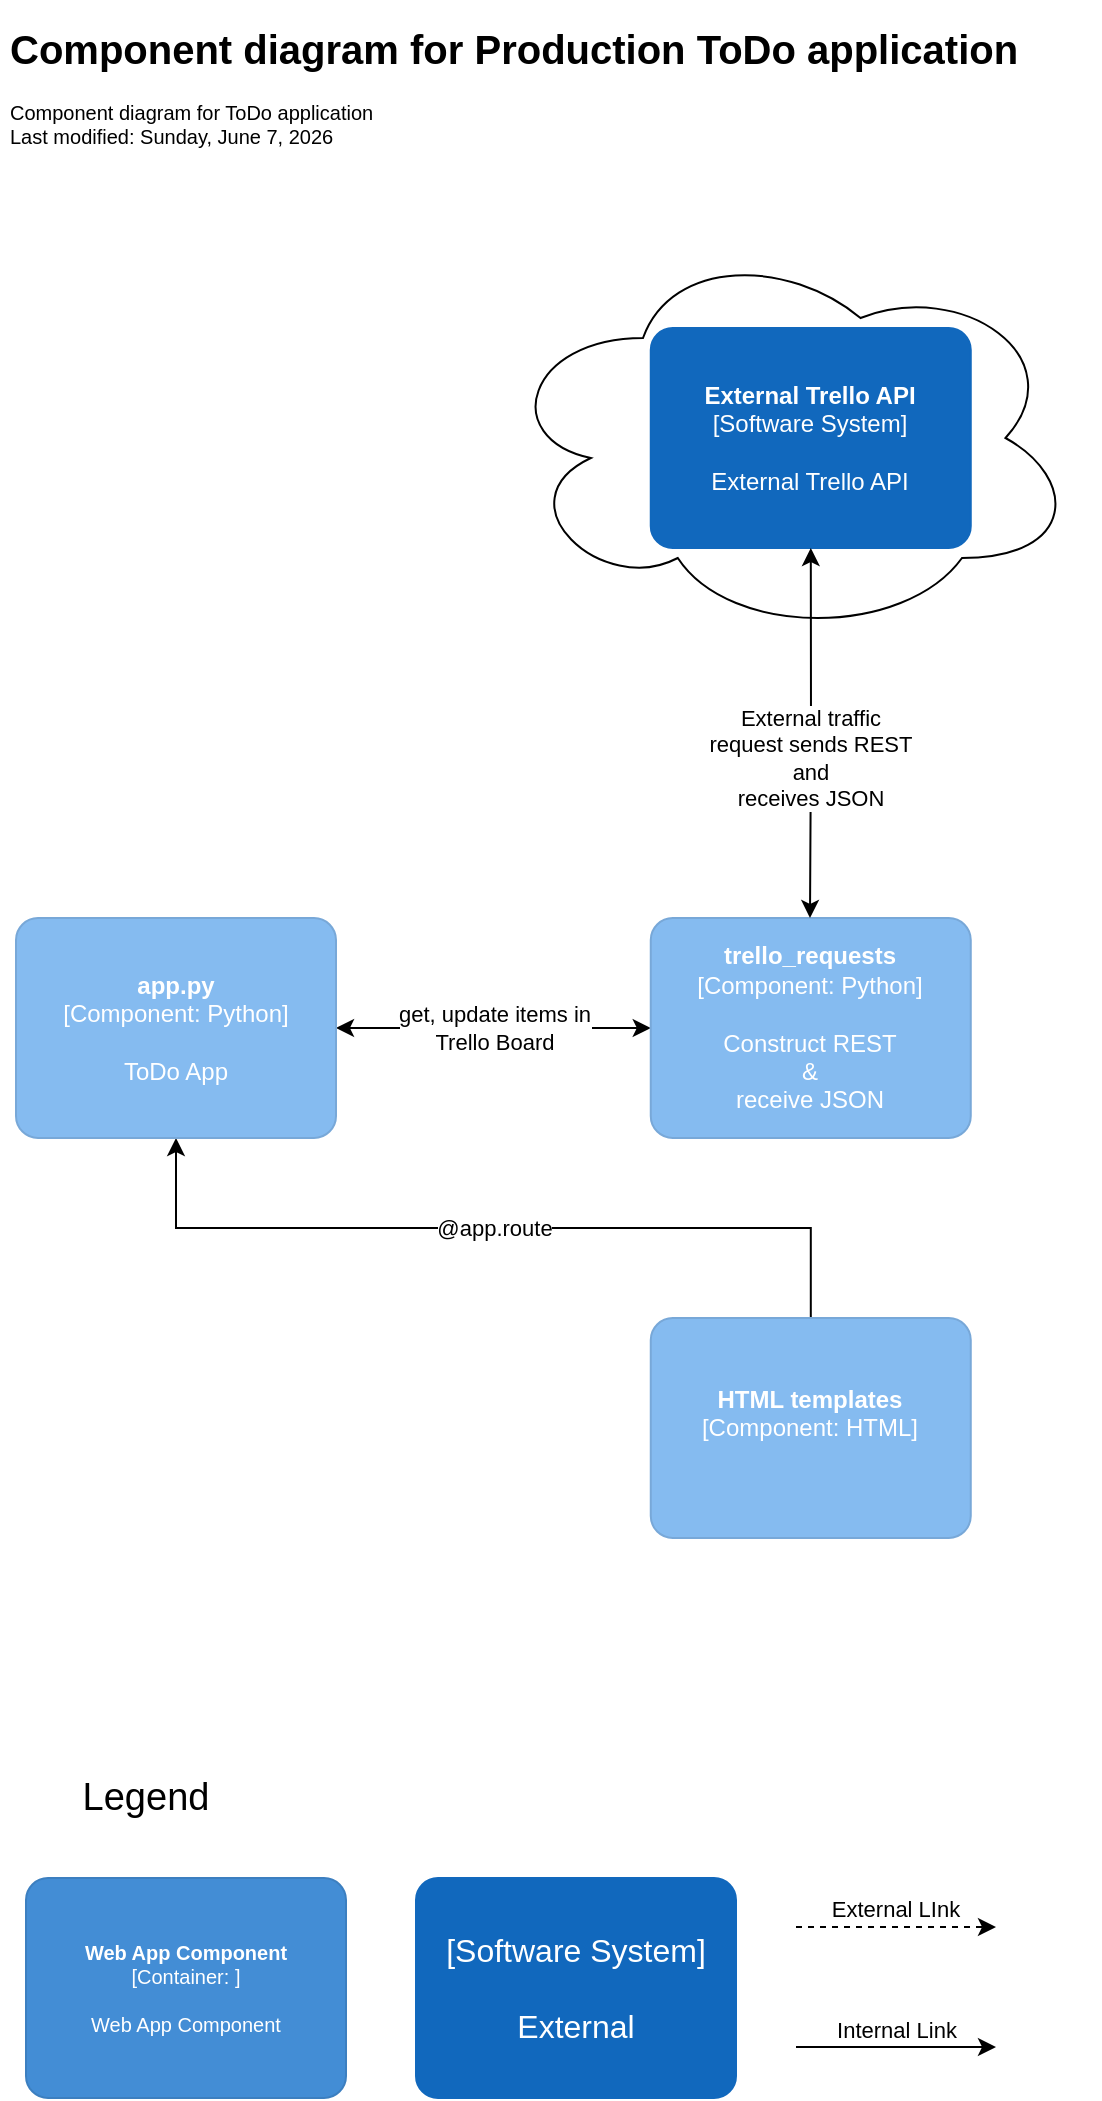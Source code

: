 <mxfile version="14.4.8" type="device"><diagram id="vkfIFKUxsozWKSS7jOGg" name="Page-1"><mxGraphModel dx="1538" dy="1046" grid="1" gridSize="10" guides="1" tooltips="1" connect="1" arrows="1" fold="1" page="1" pageScale="1" pageWidth="827" pageHeight="1169" math="0" shadow="0"><root><mxCell id="0"/><mxCell id="1" parent="0"/><object label="&lt;h1&gt;Component diagram for Production ToDo application&lt;/h1&gt;&lt;p&gt;Component diagram for ToDo application&lt;br&gt;Last modified: %date{dddd, mmmm d, yyyy}%&lt;/p&gt;" placeholders="1" ShowDate="%date%" id="r8mr0Ssl9eFzDASwvk7o-4"><mxCell style="text;html=1;strokeColor=none;fillColor=none;spacing=5;spacingTop=-20;whiteSpace=wrap;overflow=hidden;rounded=0;fontSize=10;" parent="1" vertex="1"><mxGeometry x="20" y="21" width="550" height="70" as="geometry"/></mxCell></object><mxCell id="r8mr0Ssl9eFzDASwvk7o-5" value="Legend" style="text;html=1;strokeColor=none;fillColor=none;align=center;verticalAlign=middle;whiteSpace=wrap;rounded=0;fontSize=19;" parent="1" vertex="1"><mxGeometry x="33" y="890" width="120" height="40" as="geometry"/></mxCell><object c4Name="" c4Type="Software System" c4Description="External" label="&lt;b style=&quot;font-size: 16px;&quot;&gt;%c4Name%&lt;/b&gt;&lt;div style=&quot;font-size: 16px;&quot;&gt;[%c4Type%]&lt;/div&gt;&lt;br style=&quot;font-size: 16px;&quot;&gt;&lt;div style=&quot;font-size: 16px;&quot;&gt;%c4Description%&lt;/div&gt;" Location="" placeholders="1" id="r8mr0Ssl9eFzDASwvk7o-8"><mxCell style="rounded=1;whiteSpace=wrap;html=1;labelBackgroundColor=none;fillColor=#1168BD;fontColor=#ffffff;align=center;arcSize=10;strokeColor=#1168BD;metaEdit=1;metaData={&quot;c4Type&quot;:{&quot;editable&quot;:false}};points=[[0.25,0,0],[0.5,0,0],[0.75,0,0],[1,0.25,0],[1,0.5,0],[1,0.75,0],[0.75,1,0],[0.5,1,0],[0.25,1,0],[0,0.75,0],[0,0.5,0],[0,0.25,0]];fontSize=16;labelBorderColor=none;" parent="1" vertex="1"><mxGeometry x="228" y="950" width="160" height="110.0" as="geometry"/></mxCell></object><mxCell id="r8mr0Ssl9eFzDASwvk7o-9" value="External LInk" style="edgeStyle=orthogonalEdgeStyle;rounded=0;orthogonalLoop=1;jettySize=auto;fontSize=11;entryX=0;entryY=0.5;entryDx=0;entryDy=0;entryPerimeter=0;dashed=1;verticalAlign=bottom;" parent="1" edge="1"><mxGeometry relative="1" as="geometry"><mxPoint x="418" y="974.5" as="sourcePoint"/><mxPoint x="518" y="974.5" as="targetPoint"/><Array as="points"><mxPoint x="458" y="974.5"/><mxPoint x="458" y="974.5"/></Array></mxGeometry></mxCell><mxCell id="r8mr0Ssl9eFzDASwvk7o-10" value="" style="endArrow=classic;html=1;fontSize=16;fontColor=#000000;" parent="1" edge="1"><mxGeometry relative="1" as="geometry"><mxPoint x="418" y="1034.5" as="sourcePoint"/><mxPoint x="518" y="1034.5" as="targetPoint"/></mxGeometry></mxCell><mxCell id="r8mr0Ssl9eFzDASwvk7o-11" value="Internal Link" style="edgeLabel;resizable=0;html=1;align=center;verticalAlign=bottom;" parent="r8mr0Ssl9eFzDASwvk7o-10" connectable="0" vertex="1"><mxGeometry relative="1" as="geometry"/></mxCell><object placeholders="1" c4Name="Web App Component" c4Type="Container" c4Technology="" c4Description="Web App Component" label="&lt;b&gt;%c4Name%&lt;/b&gt;&lt;div&gt;[%c4Type%: %c4Technology%]&lt;/div&gt;&lt;br&gt;&lt;div&gt;%c4Description%&lt;/div&gt;" id="ldJV5D_BmCvz6-G8alMm-2"><mxCell style="rounded=1;whiteSpace=wrap;html=1;labelBackgroundColor=none;fillColor=#438DD5;fontColor=#ffffff;align=center;arcSize=10;strokeColor=#3C7FC0;metaEdit=1;metaData={&quot;c4Type&quot;:{&quot;editable&quot;:false}};points=[[0.25,0,0],[0.5,0,0],[0.75,0,0],[1,0.25,0],[1,0.5,0],[1,0.75,0],[0.75,1,0],[0.5,1,0],[0.25,1,0],[0,0.75,0],[0,0.5,0],[0,0.25,0]];fontSize=10;" parent="1" vertex="1"><mxGeometry x="33" y="950" width="160" height="110.0" as="geometry"/></mxCell></object><mxCell id="NlSGj1dYFEdiqz0gkb0S-9" value="get, update&amp;nbsp;items in&lt;br&gt;Trello Board" style="edgeStyle=orthogonalEdgeStyle;rounded=0;orthogonalLoop=1;jettySize=auto;html=1;startArrow=classic;startFill=1;" parent="1" source="yIpxJtqh62fn-0wAp_0m-1" target="NlSGj1dYFEdiqz0gkb0S-8" edge="1"><mxGeometry relative="1" as="geometry"/></mxCell><mxCell id="NlSGj1dYFEdiqz0gkb0S-23" value="@app.route" style="edgeStyle=orthogonalEdgeStyle;rounded=0;orthogonalLoop=1;jettySize=auto;html=1;labelBackgroundColor=#ffffff;fontColor=#000000;startArrow=classic;startFill=1;exitX=0.5;exitY=1;exitDx=0;exitDy=0;exitPerimeter=0;endArrow=none;endFill=0;" parent="1" source="yIpxJtqh62fn-0wAp_0m-1" target="NlSGj1dYFEdiqz0gkb0S-10" edge="1"><mxGeometry relative="1" as="geometry"><mxPoint x="-60" y="890" as="sourcePoint"/><mxPoint x="405" y="690" as="targetPoint"/></mxGeometry></mxCell><object placeholders="1" c4Name="app.py" c4Type="Component" c4Technology="Python" c4Description="ToDo App" label="&lt;b&gt;%c4Name%&lt;/b&gt;&lt;div&gt;[%c4Type%: %c4Technology%]&lt;/div&gt;&lt;br&gt;&lt;div&gt;%c4Description%&lt;/div&gt;" id="yIpxJtqh62fn-0wAp_0m-1"><mxCell style="rounded=1;whiteSpace=wrap;html=1;labelBackgroundColor=none;fillColor=#85BBF0;fontColor=#ffffff;align=center;arcSize=10;strokeColor=#78A8D8;metaEdit=1;metaData={&quot;c4Type&quot;:{&quot;editable&quot;:false}};points=[[0.25,0,0],[0.5,0,0],[0.75,0,0],[1,0.25,0],[1,0.5,0],[1,0.75,0],[0.75,1,0],[0.5,1,0],[0.25,1,0],[0,0.75,0],[0,0.5,0],[0,0.25,0]];fontSize=12;" parent="1" vertex="1"><mxGeometry x="28" y="470" width="160" height="110.0" as="geometry"/></mxCell></object><object placeholders="1" c4Name="trello_requests" c4Type="Component" c4Technology="Python" c4Description="Construct REST&#10;&amp;&#10;receive JSON" label="&lt;b&gt;%c4Name%&lt;/b&gt;&lt;div&gt;[%c4Type%: %c4Technology%]&lt;/div&gt;&lt;br&gt;&lt;div&gt;%c4Description%&lt;/div&gt;" id="NlSGj1dYFEdiqz0gkb0S-8"><mxCell style="rounded=1;whiteSpace=wrap;html=1;labelBackgroundColor=none;fillColor=#85BBF0;fontColor=#ffffff;align=center;arcSize=10;strokeColor=#78A8D8;metaEdit=1;metaData={&quot;c4Type&quot;:{&quot;editable&quot;:false}};points=[[0.25,0,0],[0.5,0,0],[0.75,0,0],[1,0.25,0],[1,0.5,0],[1,0.75,0],[0.75,1,0],[0.5,1,0],[0.25,1,0],[0,0.75,0],[0,0.5,0],[0,0.25,0]];fontSize=12;" parent="1" vertex="1"><mxGeometry x="345.38" y="470" width="160" height="110.0" as="geometry"/></mxCell></object><object placeholders="1" c4Name="HTML templates" c4Type="Component" c4Technology="HTML" c4Description="" label="&lt;b&gt;%c4Name%&lt;/b&gt;&lt;div&gt;[%c4Type%: %c4Technology%]&lt;/div&gt;&lt;br&gt;&lt;div&gt;%c4Description%&lt;/div&gt;" id="NlSGj1dYFEdiqz0gkb0S-10"><mxCell style="rounded=1;whiteSpace=wrap;html=1;labelBackgroundColor=none;fillColor=#85BBF0;fontColor=#ffffff;align=center;arcSize=10;strokeColor=#78A8D8;metaEdit=1;metaData={&quot;c4Type&quot;:{&quot;editable&quot;:false}};points=[[0.25,0,0],[0.5,0,0],[0.75,0,0],[1,0.25,0],[1,0.5,0],[1,0.75,0],[0.75,1,0],[0.5,1,0],[0.25,1,0],[0,0.75,0],[0,0.5,0],[0,0.25,0]];fontSize=12;" parent="1" vertex="1"><mxGeometry x="345.38" y="670" width="160" height="110.0" as="geometry"/></mxCell></object><mxCell id="jqYOnl1uMNYeeI60d-K4-5" value="" style="group" vertex="1" connectable="0" parent="1"><mxGeometry x="269" y="130" width="290" height="200" as="geometry"/></mxCell><mxCell id="jqYOnl1uMNYeeI60d-K4-2" value="" style="ellipse;shape=cloud;whiteSpace=wrap;html=1;" vertex="1" parent="jqYOnl1uMNYeeI60d-K4-5"><mxGeometry width="290" height="200" as="geometry"/></mxCell><object c4Name="External Trello API" c4Type="Software System" c4Description="External Trello API" label="&lt;b style=&quot;font-size: 12px;&quot;&gt;%c4Name%&lt;/b&gt;&lt;div style=&quot;font-size: 12px;&quot;&gt;[%c4Type%]&lt;/div&gt;&lt;br style=&quot;font-size: 12px;&quot;&gt;&lt;div style=&quot;font-size: 12px;&quot;&gt;%c4Description%&lt;/div&gt;" Location="Internet" placeholders="1" id="jqYOnl1uMNYeeI60d-K4-4"><mxCell style="rounded=1;whiteSpace=wrap;html=1;labelBackgroundColor=none;fillColor=#1168BD;fontColor=#ffffff;align=center;arcSize=10;strokeColor=#1168BD;metaEdit=1;metaData={&quot;c4Type&quot;:{&quot;editable&quot;:false}};points=[[0.25,0,0],[0.5,0,0],[0.75,0,0],[1,0.25,0],[1,0.5,0],[1,0.75,0],[0.75,1,0],[0.5,1,0],[0.25,1,0],[0,0.75,0],[0,0.5,0],[0,0.25,0]];fontSize=12;labelBorderColor=none;" vertex="1" parent="jqYOnl1uMNYeeI60d-K4-5"><mxGeometry x="76.38" y="45" width="160" height="110.0" as="geometry"/></mxCell></object><mxCell id="NlSGj1dYFEdiqz0gkb0S-28" value="External traffic&lt;br&gt;request sends REST&lt;br&gt;and &lt;br&gt;receives JSON" style="edgeStyle=orthogonalEdgeStyle;rounded=0;orthogonalLoop=1;jettySize=auto;html=1;labelBackgroundColor=#ffffff;fontColor=#000000;startArrow=classic;startFill=1;" parent="1" target="jqYOnl1uMNYeeI60d-K4-4" edge="1"><mxGeometry x="-0.137" relative="1" as="geometry"><mxPoint x="425" y="470" as="sourcePoint"/><mxPoint x="620" y="290" as="targetPoint"/><Array as="points"/><mxPoint as="offset"/></mxGeometry></mxCell></root></mxGraphModel></diagram></mxfile>